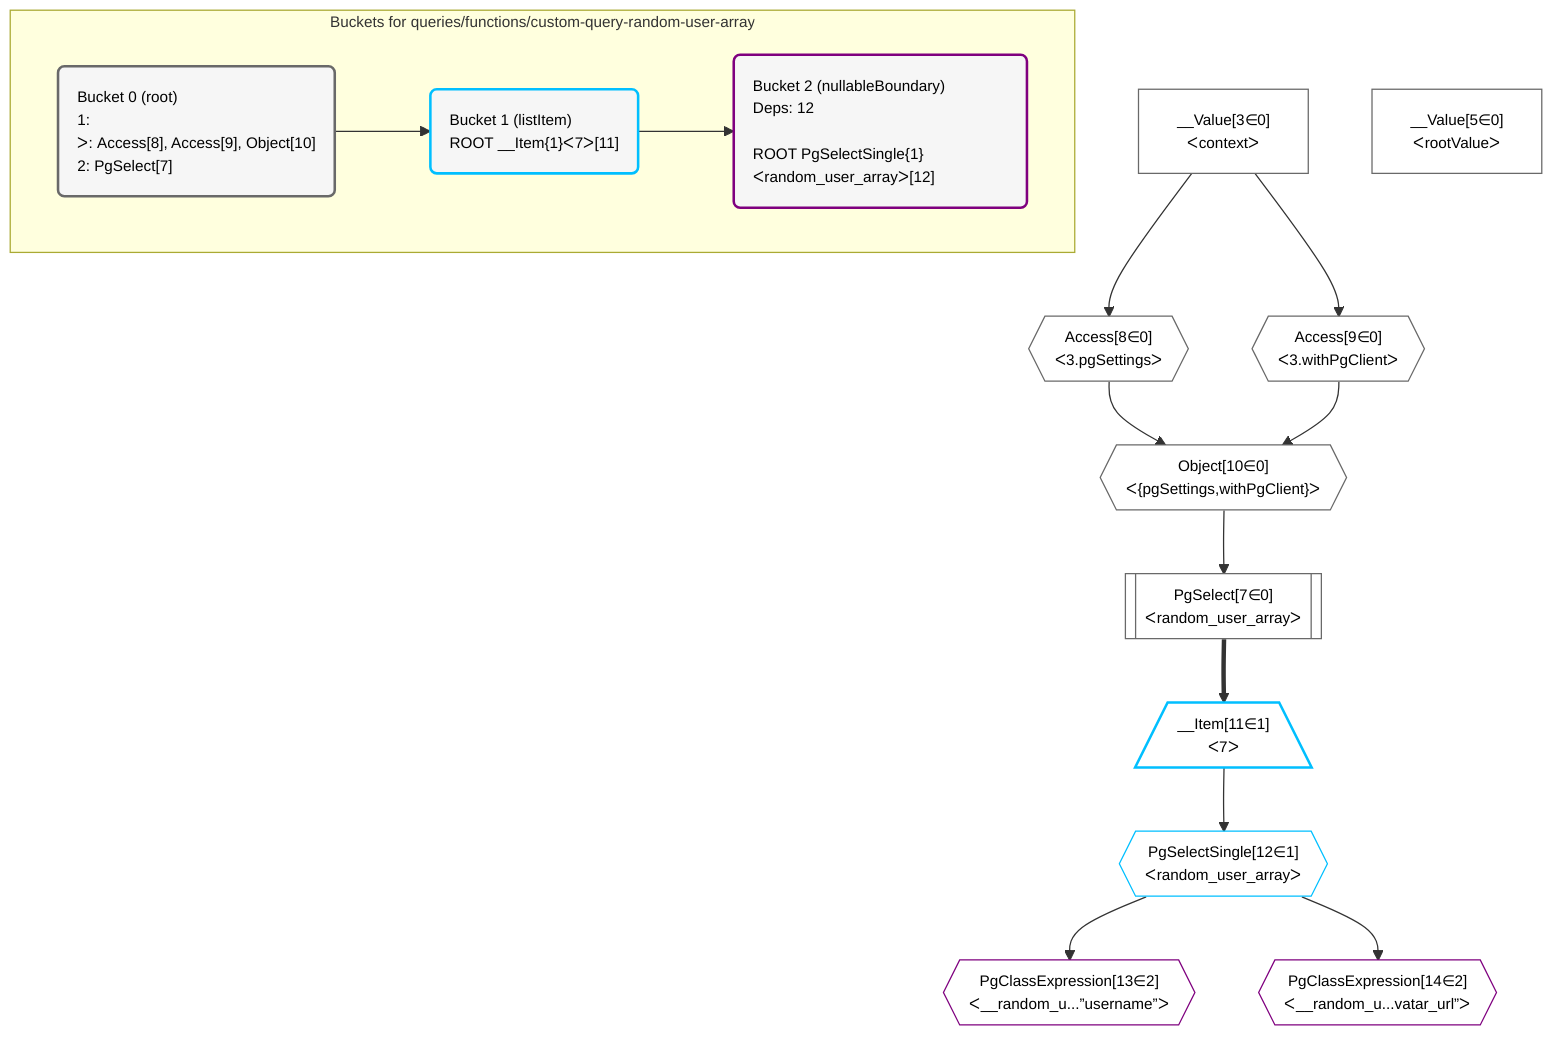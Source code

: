 %%{init: {'themeVariables': { 'fontSize': '12px'}}}%%
graph TD
    classDef path fill:#eee,stroke:#000,color:#000
    classDef plan fill:#fff,stroke-width:1px,color:#000
    classDef itemplan fill:#fff,stroke-width:2px,color:#000
    classDef unbatchedplan fill:#dff,stroke-width:1px,color:#000
    classDef sideeffectplan fill:#fcc,stroke-width:2px,color:#000
    classDef bucket fill:#f6f6f6,color:#000,stroke-width:2px,text-align:left


    %% define steps
    __Value3["__Value[3∈0]<br />ᐸcontextᐳ"]:::plan
    __Value5["__Value[5∈0]<br />ᐸrootValueᐳ"]:::plan
    Access8{{"Access[8∈0]<br />ᐸ3.pgSettingsᐳ"}}:::plan
    Access9{{"Access[9∈0]<br />ᐸ3.withPgClientᐳ"}}:::plan
    Object10{{"Object[10∈0]<br />ᐸ{pgSettings,withPgClient}ᐳ"}}:::plan
    PgSelect7[["PgSelect[7∈0]<br />ᐸrandom_user_arrayᐳ"]]:::plan
    __Item11[/"__Item[11∈1]<br />ᐸ7ᐳ"\]:::itemplan
    PgSelectSingle12{{"PgSelectSingle[12∈1]<br />ᐸrandom_user_arrayᐳ"}}:::plan
    PgClassExpression13{{"PgClassExpression[13∈2]<br />ᐸ__random_u...”username”ᐳ"}}:::plan
    PgClassExpression14{{"PgClassExpression[14∈2]<br />ᐸ__random_u...vatar_url”ᐳ"}}:::plan

    %% plan dependencies
    __Value3 --> Access8
    __Value3 --> Access9
    Access8 & Access9 --> Object10
    Object10 --> PgSelect7
    PgSelect7 ==> __Item11
    __Item11 --> PgSelectSingle12
    PgSelectSingle12 --> PgClassExpression13
    PgSelectSingle12 --> PgClassExpression14

    subgraph "Buckets for queries/functions/custom-query-random-user-array"
    Bucket0("Bucket 0 (root)<br />1: <br />ᐳ: Access[8], Access[9], Object[10]<br />2: PgSelect[7]"):::bucket
    classDef bucket0 stroke:#696969
    class Bucket0,__Value3,__Value5,PgSelect7,Access8,Access9,Object10 bucket0
    Bucket1("Bucket 1 (listItem)<br />ROOT __Item{1}ᐸ7ᐳ[11]"):::bucket
    classDef bucket1 stroke:#00bfff
    class Bucket1,__Item11,PgSelectSingle12 bucket1
    Bucket2("Bucket 2 (nullableBoundary)<br />Deps: 12<br /><br />ROOT PgSelectSingle{1}ᐸrandom_user_arrayᐳ[12]"):::bucket
    classDef bucket2 stroke:#7f007f
    class Bucket2,PgClassExpression13,PgClassExpression14 bucket2
    Bucket0 --> Bucket1
    Bucket1 --> Bucket2
    end